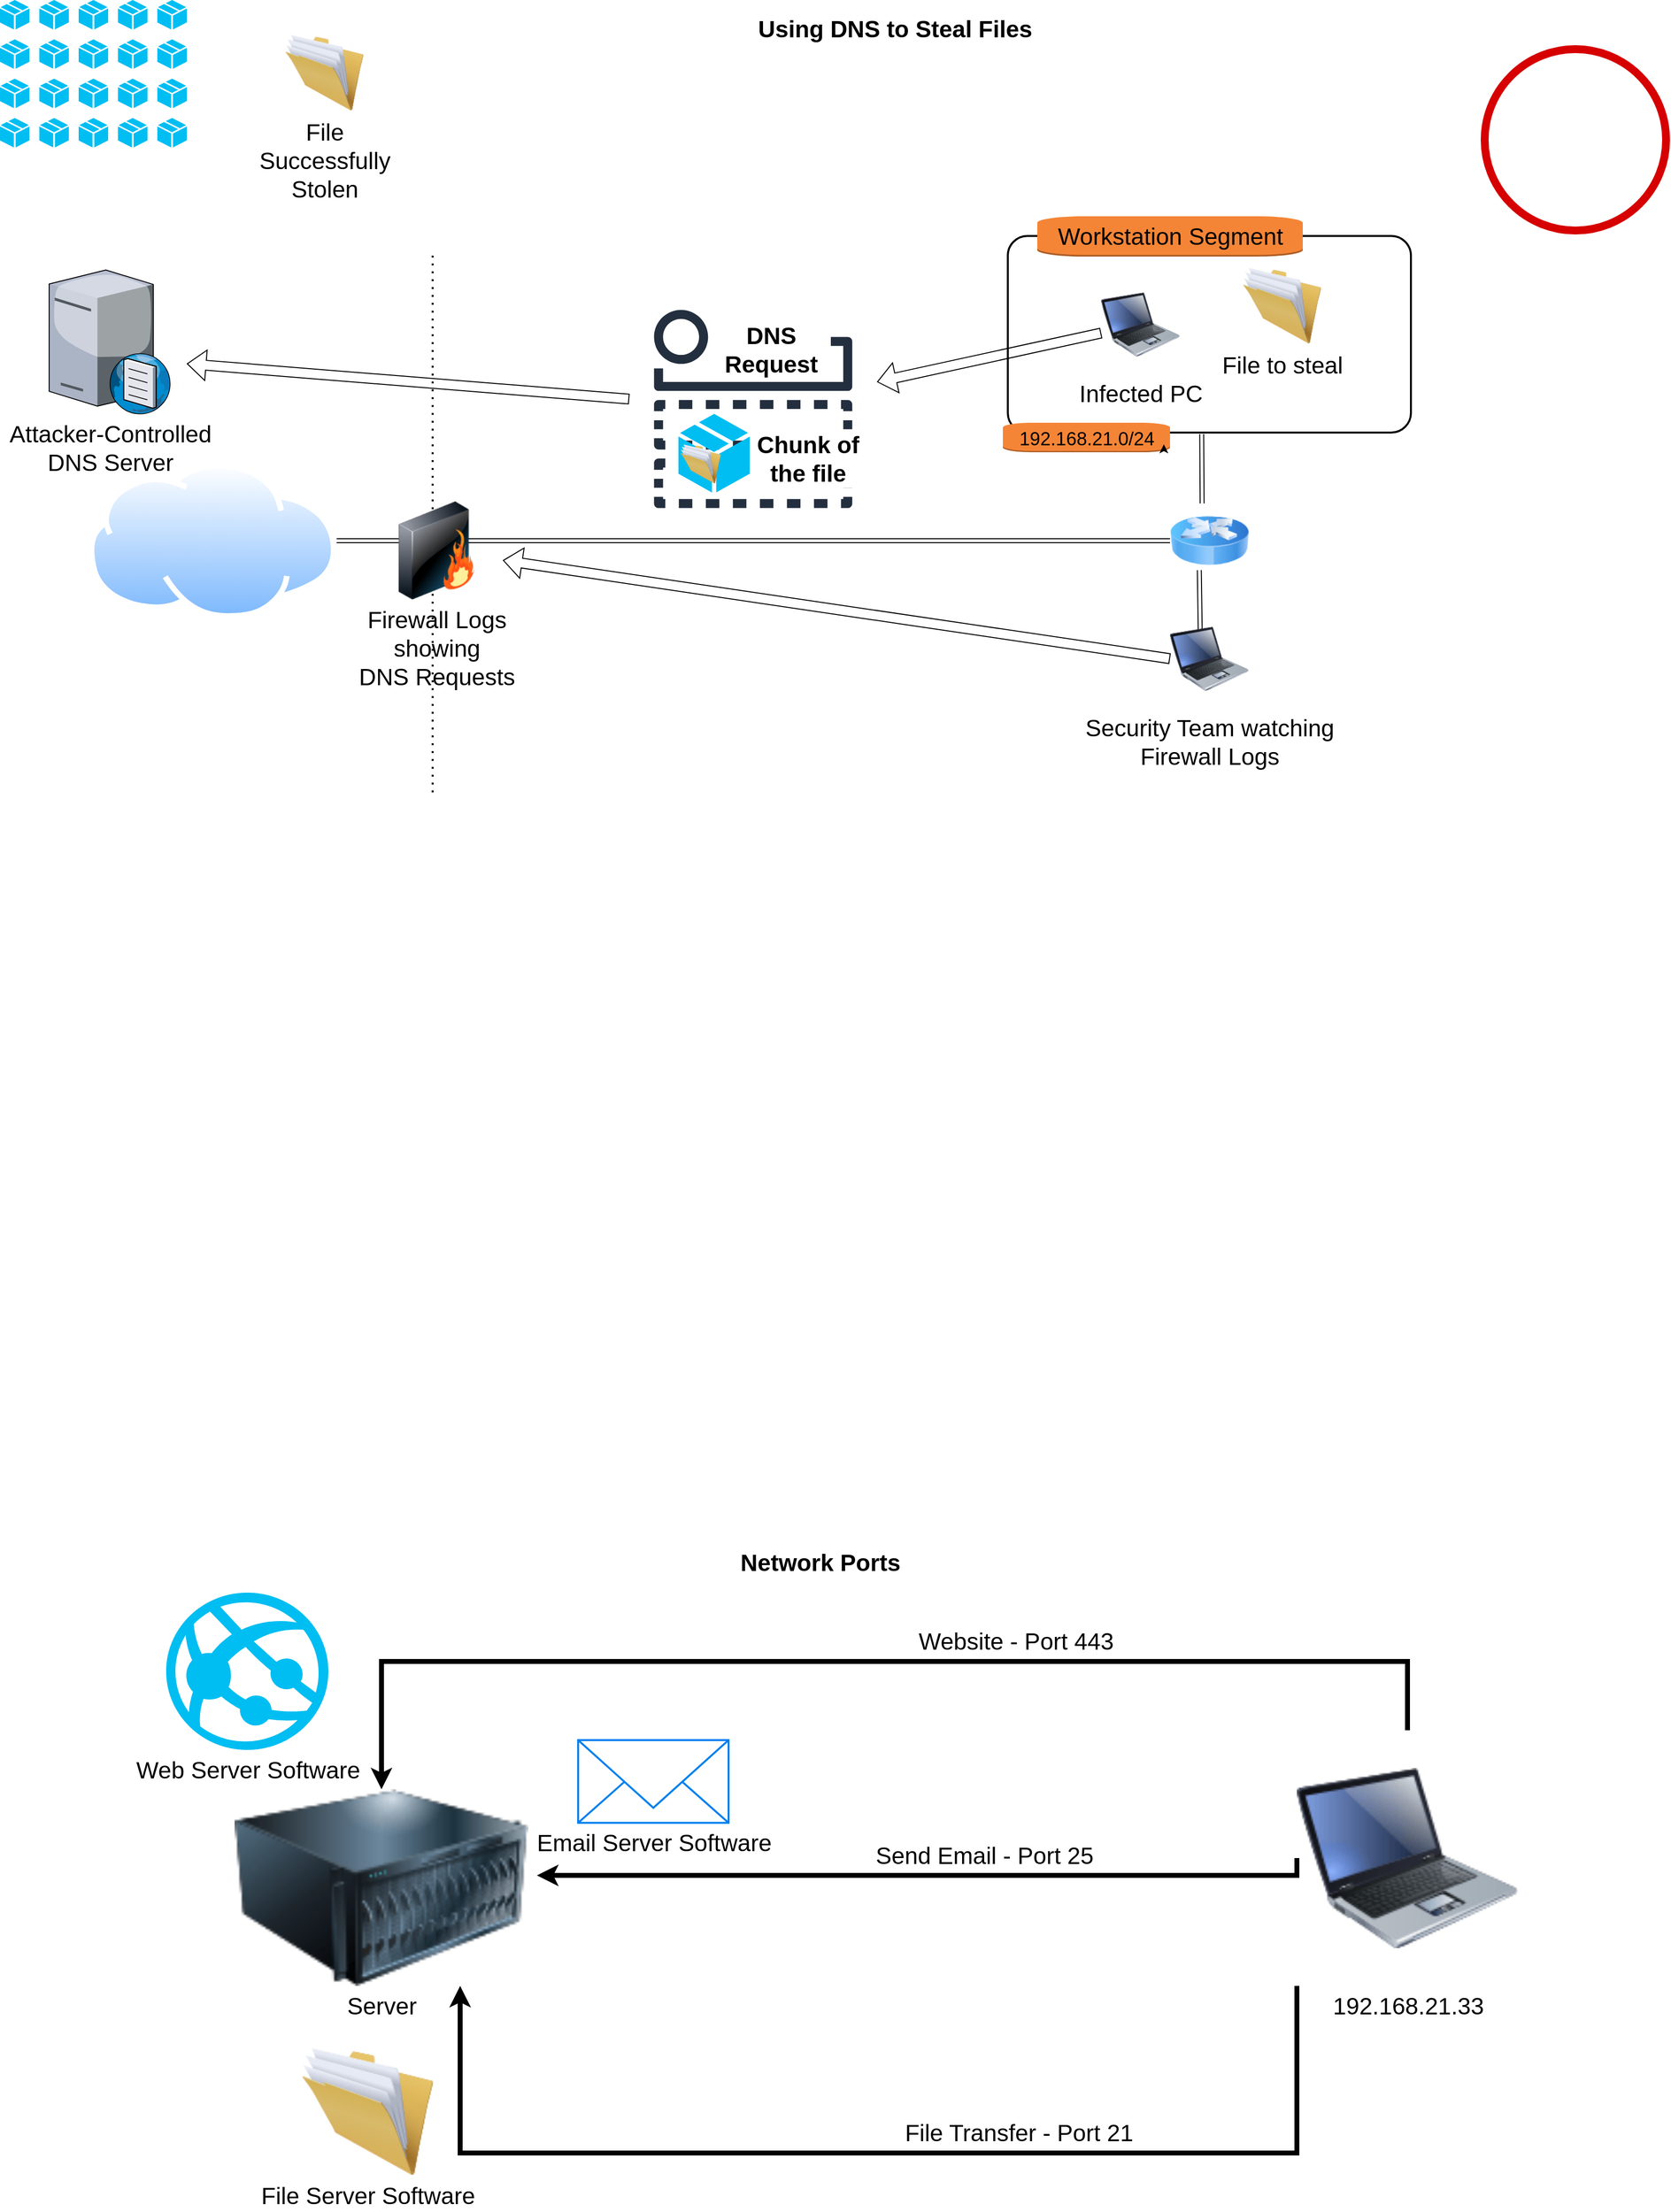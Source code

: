 <mxfile version="21.5.0" type="github">
  <diagram name="Page-1" id="Bt2hc6HdbGCJH089RcKH">
    <mxGraphModel dx="1791" dy="1006" grid="1" gridSize="10" guides="1" tooltips="1" connect="1" arrows="1" fold="1" page="1" pageScale="1" pageWidth="850" pageHeight="1100" math="0" shadow="0">
      <root>
        <mxCell id="0" />
        <mxCell id="1" parent="0" />
        <mxCell id="Bl6N6wYxr86cR-2-UCs6-45" value="" style="shape=image;html=1;verticalAlign=top;verticalLabelPosition=bottom;labelBackgroundColor=#ffffff;imageAspect=0;aspect=fixed;image=https://cdn0.iconfinder.com/data/icons/kameleon-free-pack-rounded/110/Hacker-128.png" parent="1" vertex="1">
          <mxGeometry x="1180" y="281" width="89" height="89" as="geometry" />
        </mxCell>
        <mxCell id="Bl6N6wYxr86cR-2-UCs6-1" value="" style="shape=link;html=1;rounded=0;fontSize=24;exitX=0.481;exitY=1.008;exitDx=0;exitDy=0;exitPerimeter=0;labelBackgroundColor=none;entryX=0.408;entryY=0.026;entryDx=0;entryDy=0;entryPerimeter=0;" parent="1" source="Bl6N6wYxr86cR-2-UCs6-2" target="Bl6N6wYxr86cR-2-UCs6-26" edge="1">
          <mxGeometry width="100" relative="1" as="geometry">
            <mxPoint x="1245" y="470" as="sourcePoint" />
            <mxPoint x="1243.6" y="658" as="targetPoint" />
          </mxGeometry>
        </mxCell>
        <mxCell id="Bl6N6wYxr86cR-2-UCs6-2" value="" style="rounded=1;arcSize=10;dashed=0;fillColor=none;gradientColor=none;strokeWidth=2;fontSize=24;labelBackgroundColor=none;" parent="1" vertex="1">
          <mxGeometry x="1045" y="260" width="410" height="200" as="geometry" />
        </mxCell>
        <mxCell id="Bl6N6wYxr86cR-2-UCs6-3" value="Workstation Segment" style="dashed=0;html=1;shape=mxgraph.aws3.instance;fillColor=#F58536;gradientColor=none;dashed=0;fontSize=24;labelBackgroundColor=none;" parent="1" vertex="1">
          <mxGeometry x="1075" y="240" width="270" height="41" as="geometry" />
        </mxCell>
        <mxCell id="Bl6N6wYxr86cR-2-UCs6-8" value="" style="shape=link;html=1;rounded=0;exitX=1;exitY=0.5;exitDx=0;exitDy=0;entryX=0;entryY=0.5;entryDx=0;entryDy=0;fontSize=24;labelBackgroundColor=none;" parent="1" source="Bl6N6wYxr86cR-2-UCs6-10" target="Bl6N6wYxr86cR-2-UCs6-26" edge="1">
          <mxGeometry width="100" relative="1" as="geometry">
            <mxPoint x="900" y="650" as="sourcePoint" />
            <mxPoint x="1000" y="650" as="targetPoint" />
          </mxGeometry>
        </mxCell>
        <mxCell id="Bl6N6wYxr86cR-2-UCs6-9" value="Using DNS to Steal Files" style="text;strokeColor=none;fillColor=none;html=1;fontSize=24;fontStyle=1;verticalAlign=middle;align=center;fontColor=default;labelBackgroundColor=none;" parent="1" vertex="1">
          <mxGeometry x="499" y="30" width="861" height="40" as="geometry" />
        </mxCell>
        <mxCell id="Bl6N6wYxr86cR-2-UCs6-10" value="" style="image;aspect=fixed;perimeter=ellipsePerimeter;html=1;align=center;shadow=0;dashed=0;spacingTop=3;image=img/lib/active_directory/internet_cloud.svg;fontSize=24;fontColor=default;labelBackgroundColor=none;" parent="1" vertex="1">
          <mxGeometry x="110" y="490.5" width="252.38" height="159" as="geometry" />
        </mxCell>
        <mxCell id="Bl6N6wYxr86cR-2-UCs6-11" value="" style="endArrow=none;dashed=1;html=1;dashPattern=1 3;strokeWidth=2;rounded=0;fontSize=24;fontColor=default;labelBackgroundColor=none;" parent="1" edge="1">
          <mxGeometry width="50" height="50" relative="1" as="geometry">
            <mxPoint x="460" y="280" as="sourcePoint" />
            <mxPoint x="460" y="830" as="targetPoint" />
          </mxGeometry>
        </mxCell>
        <mxCell id="Bl6N6wYxr86cR-2-UCs6-12" value="Firewall Logs&lt;br&gt;showing &lt;br&gt;DNS Requests" style="image;html=1;image=img/lib/clip_art/networking/Firewall_128x128.png;fontSize=24;fontColor=default;labelBackgroundColor=none;" parent="1" vertex="1">
          <mxGeometry x="396.5" y="530" width="135" height="100" as="geometry" />
        </mxCell>
        <mxCell id="Bl6N6wYxr86cR-2-UCs6-25" value="Infected PC" style="image;html=1;image=img/lib/clip_art/computers/Laptop_128x128.png;fontSize=24;labelBackgroundColor=none;" parent="1" vertex="1">
          <mxGeometry x="1140" y="300" width="80" height="100" as="geometry" />
        </mxCell>
        <mxCell id="Bl6N6wYxr86cR-2-UCs6-26" value="" style="image;html=1;image=img/lib/clip_art/networking/Router_Icon_128x128.png;fontSize=24;labelBackgroundColor=none;" parent="1" vertex="1">
          <mxGeometry x="1210" y="530" width="80" height="80" as="geometry" />
        </mxCell>
        <mxCell id="Bl6N6wYxr86cR-2-UCs6-28" value="&lt;font style=&quot;font-size: 19px;&quot;&gt;192.168.21.0/24&lt;/font&gt;" style="dashed=0;html=1;shape=mxgraph.aws3.instance;fillColor=#F58536;gradientColor=none;dashed=0;fontSize=24;labelBackgroundColor=none;" parent="1" vertex="1">
          <mxGeometry x="1040" y="450" width="170" height="30" as="geometry" />
        </mxCell>
        <mxCell id="Bl6N6wYxr86cR-2-UCs6-29" style="edgeStyle=orthogonalEdgeStyle;rounded=0;orthogonalLoop=1;jettySize=auto;html=1;exitX=0.95;exitY=0.95;exitDx=0;exitDy=0;exitPerimeter=0;entryX=0.963;entryY=0.732;entryDx=0;entryDy=0;entryPerimeter=0;labelBackgroundColor=none;" parent="1" source="Bl6N6wYxr86cR-2-UCs6-28" target="Bl6N6wYxr86cR-2-UCs6-28" edge="1">
          <mxGeometry relative="1" as="geometry" />
        </mxCell>
        <mxCell id="Bl6N6wYxr86cR-2-UCs6-30" value="192.168.21.33" style="image;html=1;image=img/lib/clip_art/computers/Laptop_128x128.png;fontSize=24;labelBackgroundColor=none;" parent="1" vertex="1">
          <mxGeometry x="1339" y="1780" width="225" height="260" as="geometry" />
        </mxCell>
        <mxCell id="Bl6N6wYxr86cR-2-UCs6-31" style="edgeStyle=orthogonalEdgeStyle;rounded=0;orthogonalLoop=1;jettySize=auto;html=1;entryX=0.5;entryY=0;entryDx=0;entryDy=0;fontSize=24;endArrow=none;endFill=0;startArrow=classic;startFill=1;strokeWidth=5;" parent="1" source="Bl6N6wYxr86cR-2-UCs6-33" target="Bl6N6wYxr86cR-2-UCs6-30" edge="1">
          <mxGeometry relative="1" as="geometry">
            <Array as="points">
              <mxPoint x="408" y="1710" />
              <mxPoint x="1452" y="1710" />
            </Array>
          </mxGeometry>
        </mxCell>
        <mxCell id="Bl6N6wYxr86cR-2-UCs6-32" value="Website - Port 443" style="edgeLabel;html=1;align=center;verticalAlign=middle;resizable=0;points=[];fontSize=24;" parent="Bl6N6wYxr86cR-2-UCs6-31" vertex="1" connectable="0">
          <mxGeometry x="0.414" y="1" relative="1" as="geometry">
            <mxPoint x="-104" y="-19" as="offset" />
          </mxGeometry>
        </mxCell>
        <mxCell id="Bl6N6wYxr86cR-2-UCs6-33" value="Server" style="image;html=1;image=img/lib/clip_art/computers/Server_128x128.png;fontSize=24;" parent="1" vertex="1">
          <mxGeometry x="248" y="1840" width="320" height="200" as="geometry" />
        </mxCell>
        <mxCell id="Bl6N6wYxr86cR-2-UCs6-34" value="Web Server Software" style="verticalLabelPosition=bottom;html=1;verticalAlign=top;align=center;strokeColor=none;fillColor=#00BEF2;shape=mxgraph.azure.azure_website;pointerEvents=1;fontSize=24;" parent="1" vertex="1">
          <mxGeometry x="189" y="1640" width="165" height="160" as="geometry" />
        </mxCell>
        <mxCell id="Bl6N6wYxr86cR-2-UCs6-35" value="Email Server Software" style="html=1;verticalLabelPosition=bottom;align=center;labelBackgroundColor=#ffffff;verticalAlign=top;strokeWidth=2;strokeColor=#0080F0;shadow=0;dashed=0;shape=mxgraph.ios7.icons.mail;aspect=fixed;fontSize=24;" parent="1" vertex="1">
          <mxGeometry x="608" y="1790" width="153" height="84.15" as="geometry" />
        </mxCell>
        <mxCell id="Bl6N6wYxr86cR-2-UCs6-36" style="edgeStyle=orthogonalEdgeStyle;rounded=0;orthogonalLoop=1;jettySize=auto;html=1;entryX=0;entryY=0.5;entryDx=0;entryDy=0;fontSize=24;exitX=0.994;exitY=0.438;exitDx=0;exitDy=0;exitPerimeter=0;endArrow=none;endFill=0;startArrow=classic;startFill=1;strokeWidth=5;" parent="1" source="Bl6N6wYxr86cR-2-UCs6-33" target="Bl6N6wYxr86cR-2-UCs6-30" edge="1">
          <mxGeometry relative="1" as="geometry">
            <mxPoint x="429" y="2280" as="sourcePoint" />
            <mxPoint x="1473" y="2220" as="targetPoint" />
            <Array as="points">
              <mxPoint x="1339" y="1928" />
            </Array>
          </mxGeometry>
        </mxCell>
        <mxCell id="Bl6N6wYxr86cR-2-UCs6-37" value="Send Email - Port 25" style="edgeLabel;html=1;align=center;verticalAlign=middle;resizable=0;points=[];fontSize=24;" parent="Bl6N6wYxr86cR-2-UCs6-36" vertex="1" connectable="0">
          <mxGeometry x="0.414" y="1" relative="1" as="geometry">
            <mxPoint x="-104" y="-19" as="offset" />
          </mxGeometry>
        </mxCell>
        <mxCell id="Bl6N6wYxr86cR-2-UCs6-38" style="edgeStyle=orthogonalEdgeStyle;rounded=0;orthogonalLoop=1;jettySize=auto;html=1;entryX=0;entryY=1;entryDx=0;entryDy=0;fontSize=24;exitX=0.75;exitY=1;exitDx=0;exitDy=0;endArrow=none;endFill=0;startArrow=classic;startFill=1;strokeWidth=5;" parent="1" source="Bl6N6wYxr86cR-2-UCs6-33" target="Bl6N6wYxr86cR-2-UCs6-30" edge="1">
          <mxGeometry relative="1" as="geometry">
            <mxPoint x="558.92" y="2138" as="sourcePoint" />
            <mxPoint x="1331.92" y="2120" as="targetPoint" />
            <Array as="points">
              <mxPoint x="488" y="2210" />
              <mxPoint x="1339" y="2210" />
            </Array>
          </mxGeometry>
        </mxCell>
        <mxCell id="Bl6N6wYxr86cR-2-UCs6-39" value="File Transfer - Port 21" style="edgeLabel;html=1;align=center;verticalAlign=middle;resizable=0;points=[];fontSize=24;" parent="Bl6N6wYxr86cR-2-UCs6-38" vertex="1" connectable="0">
          <mxGeometry x="0.414" y="1" relative="1" as="geometry">
            <mxPoint x="-104" y="-19" as="offset" />
          </mxGeometry>
        </mxCell>
        <mxCell id="Bl6N6wYxr86cR-2-UCs6-40" value="File Server Software" style="image;html=1;image=img/lib/clip_art/general/Full_Folder_128x128.png;fontSize=24;" parent="1" vertex="1">
          <mxGeometry x="319" y="2103" width="150" height="130" as="geometry" />
        </mxCell>
        <mxCell id="Bl6N6wYxr86cR-2-UCs6-41" value="Network Ports" style="text;strokeColor=none;fillColor=none;html=1;fontSize=24;fontStyle=1;verticalAlign=middle;align=center;fontColor=default;labelBackgroundColor=none;" parent="1" vertex="1">
          <mxGeometry x="423" y="1590" width="861" height="40" as="geometry" />
        </mxCell>
        <mxCell id="Bl6N6wYxr86cR-2-UCs6-42" value="" style="shape=image;html=1;verticalAlign=top;verticalLabelPosition=bottom;labelBackgroundColor=#ffffff;imageAspect=0;aspect=fixed;image=https://cdn0.iconfinder.com/data/icons/kameleon-free-pack-rounded/110/Hacker-128.png" parent="1" vertex="1">
          <mxGeometry x="102.19" y="210" width="128" height="128" as="geometry" />
        </mxCell>
        <mxCell id="Bl6N6wYxr86cR-2-UCs6-44" value="Attacker-Controlled &lt;br&gt;DNS Server" style="verticalLabelPosition=bottom;sketch=0;aspect=fixed;html=1;verticalAlign=top;strokeColor=none;align=center;outlineConnect=0;shape=mxgraph.citrix.dns_server;fontSize=24;" parent="1" vertex="1">
          <mxGeometry x="70" y="291" width="124.05" height="150" as="geometry" />
        </mxCell>
        <mxCell id="Bl6N6wYxr86cR-2-UCs6-46" value="File to steal" style="image;html=1;image=img/lib/clip_art/general/Full_Folder_128x128.png;fontSize=24;" parent="1" vertex="1">
          <mxGeometry x="1284" y="291" width="80" height="80" as="geometry" />
        </mxCell>
        <mxCell id="Bl6N6wYxr86cR-2-UCs6-48" value="" style="sketch=0;outlineConnect=0;fontColor=#232F3E;gradientColor=none;strokeColor=#232F3E;fillColor=#ffffff;dashed=0;verticalLabelPosition=bottom;verticalAlign=top;align=center;html=1;fontSize=12;fontStyle=0;aspect=fixed;shape=mxgraph.aws4.resourceIcon;resIcon=mxgraph.aws4.email_notification;" parent="1" vertex="1">
          <mxGeometry x="660" y="310" width="252" height="252" as="geometry" />
        </mxCell>
        <mxCell id="Bl6N6wYxr86cR-2-UCs6-49" value="&lt;font style=&quot;font-size: 24px;&quot;&gt;&lt;b&gt;DNS Request&lt;/b&gt;&lt;/font&gt;" style="text;html=1;strokeColor=none;fillColor=none;align=center;verticalAlign=middle;whiteSpace=wrap;rounded=0;labelBackgroundColor=default;" parent="1" vertex="1">
          <mxGeometry x="743.13" y="361" width="122.75" height="30" as="geometry" />
        </mxCell>
        <mxCell id="Bl6N6wYxr86cR-2-UCs6-47" value="" style="verticalLabelPosition=bottom;html=1;verticalAlign=top;align=center;strokeColor=none;fillColor=#00BEF2;shape=mxgraph.azure.cloud_service_package_file;labelBackgroundColor=default;" parent="1" vertex="1">
          <mxGeometry x="710" y="441" width="72.5" height="80" as="geometry" />
        </mxCell>
        <mxCell id="Bl6N6wYxr86cR-2-UCs6-50" value="&lt;font style=&quot;font-size: 24px;&quot;&gt;&lt;b&gt;Chunk of &lt;br&gt;the file&lt;/b&gt;&lt;/font&gt;" style="text;html=1;strokeColor=none;fillColor=none;align=center;verticalAlign=middle;whiteSpace=wrap;rounded=0;labelBackgroundColor=default;" parent="1" vertex="1">
          <mxGeometry x="782.5" y="472" width="117.5" height="30" as="geometry" />
        </mxCell>
        <mxCell id="Bl6N6wYxr86cR-2-UCs6-52" value="" style="image;html=1;image=img/lib/clip_art/general/Full_Folder_128x128.png;fontSize=24;" parent="1" vertex="1">
          <mxGeometry x="710" y="472" width="45.5" height="40" as="geometry" />
        </mxCell>
        <mxCell id="Bl6N6wYxr86cR-2-UCs6-53" value="" style="shape=flexArrow;endArrow=classic;html=1;rounded=0;" parent="1" source="Bl6N6wYxr86cR-2-UCs6-48" edge="1">
          <mxGeometry width="50" height="50" relative="1" as="geometry">
            <mxPoint x="610" y="441" as="sourcePoint" />
            <mxPoint x="210" y="390" as="targetPoint" />
          </mxGeometry>
        </mxCell>
        <mxCell id="Bl6N6wYxr86cR-2-UCs6-54" value="" style="shape=flexArrow;endArrow=classic;html=1;rounded=0;" parent="1" source="Bl6N6wYxr86cR-2-UCs6-25" target="Bl6N6wYxr86cR-2-UCs6-48" edge="1">
          <mxGeometry width="50" height="50" relative="1" as="geometry">
            <mxPoint x="1205.5" y="427" as="sourcePoint" />
            <mxPoint x="755.5" y="391" as="targetPoint" />
          </mxGeometry>
        </mxCell>
        <mxCell id="Bl6N6wYxr86cR-2-UCs6-55" value="File &lt;br&gt;Successfully &lt;br&gt;Stolen" style="image;html=1;image=img/lib/clip_art/general/Full_Folder_128x128.png;fontSize=24;" parent="1" vertex="1">
          <mxGeometry x="310" y="54" width="80" height="80" as="geometry" />
        </mxCell>
        <mxCell id="Bl6N6wYxr86cR-2-UCs6-56" value="" style="verticalLabelPosition=bottom;html=1;verticalAlign=top;align=center;strokeColor=none;fillColor=#00BEF2;shape=mxgraph.azure.cloud_service_package_file;labelBackgroundColor=default;" parent="1" vertex="1">
          <mxGeometry x="20" y="20" width="30" height="30" as="geometry" />
        </mxCell>
        <mxCell id="Bl6N6wYxr86cR-2-UCs6-57" value="" style="verticalLabelPosition=bottom;html=1;verticalAlign=top;align=center;strokeColor=none;fillColor=#00BEF2;shape=mxgraph.azure.cloud_service_package_file;labelBackgroundColor=default;" parent="1" vertex="1">
          <mxGeometry x="60" y="20" width="30" height="30" as="geometry" />
        </mxCell>
        <mxCell id="Bl6N6wYxr86cR-2-UCs6-58" value="" style="verticalLabelPosition=bottom;html=1;verticalAlign=top;align=center;strokeColor=none;fillColor=#00BEF2;shape=mxgraph.azure.cloud_service_package_file;labelBackgroundColor=default;" parent="1" vertex="1">
          <mxGeometry x="100" y="20" width="30" height="30" as="geometry" />
        </mxCell>
        <mxCell id="Bl6N6wYxr86cR-2-UCs6-59" value="" style="verticalLabelPosition=bottom;html=1;verticalAlign=top;align=center;strokeColor=none;fillColor=#00BEF2;shape=mxgraph.azure.cloud_service_package_file;labelBackgroundColor=default;" parent="1" vertex="1">
          <mxGeometry x="140" y="20" width="30" height="30" as="geometry" />
        </mxCell>
        <mxCell id="Bl6N6wYxr86cR-2-UCs6-60" value="" style="verticalLabelPosition=bottom;html=1;verticalAlign=top;align=center;strokeColor=none;fillColor=#00BEF2;shape=mxgraph.azure.cloud_service_package_file;labelBackgroundColor=default;" parent="1" vertex="1">
          <mxGeometry x="180" y="20" width="30" height="30" as="geometry" />
        </mxCell>
        <mxCell id="Bl6N6wYxr86cR-2-UCs6-61" value="" style="verticalLabelPosition=bottom;html=1;verticalAlign=top;align=center;strokeColor=none;fillColor=#00BEF2;shape=mxgraph.azure.cloud_service_package_file;labelBackgroundColor=default;" parent="1" vertex="1">
          <mxGeometry x="20" y="60" width="30" height="30" as="geometry" />
        </mxCell>
        <mxCell id="Bl6N6wYxr86cR-2-UCs6-62" value="" style="verticalLabelPosition=bottom;html=1;verticalAlign=top;align=center;strokeColor=none;fillColor=#00BEF2;shape=mxgraph.azure.cloud_service_package_file;labelBackgroundColor=default;" parent="1" vertex="1">
          <mxGeometry x="60" y="60" width="30" height="30" as="geometry" />
        </mxCell>
        <mxCell id="Bl6N6wYxr86cR-2-UCs6-63" value="" style="verticalLabelPosition=bottom;html=1;verticalAlign=top;align=center;strokeColor=none;fillColor=#00BEF2;shape=mxgraph.azure.cloud_service_package_file;labelBackgroundColor=default;" parent="1" vertex="1">
          <mxGeometry x="100" y="60" width="30" height="30" as="geometry" />
        </mxCell>
        <mxCell id="Bl6N6wYxr86cR-2-UCs6-64" value="" style="verticalLabelPosition=bottom;html=1;verticalAlign=top;align=center;strokeColor=none;fillColor=#00BEF2;shape=mxgraph.azure.cloud_service_package_file;labelBackgroundColor=default;" parent="1" vertex="1">
          <mxGeometry x="140" y="60" width="30" height="30" as="geometry" />
        </mxCell>
        <mxCell id="Bl6N6wYxr86cR-2-UCs6-65" value="" style="verticalLabelPosition=bottom;html=1;verticalAlign=top;align=center;strokeColor=none;fillColor=#00BEF2;shape=mxgraph.azure.cloud_service_package_file;labelBackgroundColor=default;" parent="1" vertex="1">
          <mxGeometry x="180" y="60" width="30" height="30" as="geometry" />
        </mxCell>
        <mxCell id="Bl6N6wYxr86cR-2-UCs6-66" value="" style="verticalLabelPosition=bottom;html=1;verticalAlign=top;align=center;strokeColor=none;fillColor=#00BEF2;shape=mxgraph.azure.cloud_service_package_file;labelBackgroundColor=default;" parent="1" vertex="1">
          <mxGeometry x="20" y="100" width="30" height="30" as="geometry" />
        </mxCell>
        <mxCell id="Bl6N6wYxr86cR-2-UCs6-67" value="" style="verticalLabelPosition=bottom;html=1;verticalAlign=top;align=center;strokeColor=none;fillColor=#00BEF2;shape=mxgraph.azure.cloud_service_package_file;labelBackgroundColor=default;" parent="1" vertex="1">
          <mxGeometry x="60" y="100" width="30" height="30" as="geometry" />
        </mxCell>
        <mxCell id="Bl6N6wYxr86cR-2-UCs6-68" value="" style="verticalLabelPosition=bottom;html=1;verticalAlign=top;align=center;strokeColor=none;fillColor=#00BEF2;shape=mxgraph.azure.cloud_service_package_file;labelBackgroundColor=default;" parent="1" vertex="1">
          <mxGeometry x="100" y="100" width="30" height="30" as="geometry" />
        </mxCell>
        <mxCell id="Bl6N6wYxr86cR-2-UCs6-69" value="" style="verticalLabelPosition=bottom;html=1;verticalAlign=top;align=center;strokeColor=none;fillColor=#00BEF2;shape=mxgraph.azure.cloud_service_package_file;labelBackgroundColor=default;" parent="1" vertex="1">
          <mxGeometry x="140" y="100" width="30" height="30" as="geometry" />
        </mxCell>
        <mxCell id="Bl6N6wYxr86cR-2-UCs6-70" value="" style="verticalLabelPosition=bottom;html=1;verticalAlign=top;align=center;strokeColor=none;fillColor=#00BEF2;shape=mxgraph.azure.cloud_service_package_file;labelBackgroundColor=default;" parent="1" vertex="1">
          <mxGeometry x="180" y="100" width="30" height="30" as="geometry" />
        </mxCell>
        <mxCell id="Bl6N6wYxr86cR-2-UCs6-71" value="" style="verticalLabelPosition=bottom;html=1;verticalAlign=top;align=center;strokeColor=none;fillColor=#00BEF2;shape=mxgraph.azure.cloud_service_package_file;labelBackgroundColor=default;" parent="1" vertex="1">
          <mxGeometry x="20" y="140" width="30" height="30" as="geometry" />
        </mxCell>
        <mxCell id="Bl6N6wYxr86cR-2-UCs6-72" value="" style="verticalLabelPosition=bottom;html=1;verticalAlign=top;align=center;strokeColor=none;fillColor=#00BEF2;shape=mxgraph.azure.cloud_service_package_file;labelBackgroundColor=default;" parent="1" vertex="1">
          <mxGeometry x="60" y="140" width="30" height="30" as="geometry" />
        </mxCell>
        <mxCell id="Bl6N6wYxr86cR-2-UCs6-73" value="" style="verticalLabelPosition=bottom;html=1;verticalAlign=top;align=center;strokeColor=none;fillColor=#00BEF2;shape=mxgraph.azure.cloud_service_package_file;labelBackgroundColor=default;" parent="1" vertex="1">
          <mxGeometry x="100" y="140" width="30" height="30" as="geometry" />
        </mxCell>
        <mxCell id="Bl6N6wYxr86cR-2-UCs6-74" value="" style="verticalLabelPosition=bottom;html=1;verticalAlign=top;align=center;strokeColor=none;fillColor=#00BEF2;shape=mxgraph.azure.cloud_service_package_file;labelBackgroundColor=default;" parent="1" vertex="1">
          <mxGeometry x="140" y="140" width="30" height="30" as="geometry" />
        </mxCell>
        <mxCell id="Bl6N6wYxr86cR-2-UCs6-75" value="" style="verticalLabelPosition=bottom;html=1;verticalAlign=top;align=center;strokeColor=none;fillColor=#00BEF2;shape=mxgraph.azure.cloud_service_package_file;labelBackgroundColor=default;" parent="1" vertex="1">
          <mxGeometry x="180" y="140" width="30" height="30" as="geometry" />
        </mxCell>
        <mxCell id="Bl6N6wYxr86cR-2-UCs6-76" value="" style="shape=image;html=1;verticalAlign=top;verticalLabelPosition=bottom;labelBackgroundColor=#ffffff;imageAspect=0;aspect=fixed;image=https://cdn2.iconfinder.com/data/icons/css-vol-2/24/math-equal-128.png" parent="1" vertex="1">
          <mxGeometry x="194.05" y="30" width="128" height="128" as="geometry" />
        </mxCell>
        <mxCell id="-ZpnABaQW_X1ukxt01rs-2" value="" style="shape=link;html=1;rounded=0;fontSize=24;exitX=0.481;exitY=1.008;exitDx=0;exitDy=0;exitPerimeter=0;labelBackgroundColor=none;entryX=0.408;entryY=0.026;entryDx=0;entryDy=0;entryPerimeter=0;" parent="1" edge="1">
          <mxGeometry width="100" relative="1" as="geometry">
            <mxPoint x="1239.79" y="599.92" as="sourcePoint" />
            <mxPoint x="1240.79" y="669.92" as="targetPoint" />
          </mxGeometry>
        </mxCell>
        <mxCell id="-ZpnABaQW_X1ukxt01rs-1" value="Security Team watching &lt;br&gt;Firewall Logs" style="image;html=1;image=img/lib/clip_art/computers/Laptop_128x128.png;fontSize=24;labelBackgroundColor=none;" parent="1" vertex="1">
          <mxGeometry x="1210" y="640" width="80" height="100" as="geometry" />
        </mxCell>
        <mxCell id="-ZpnABaQW_X1ukxt01rs-3" value="" style="shape=flexArrow;endArrow=classic;html=1;rounded=0;exitX=0;exitY=0.5;exitDx=0;exitDy=0;" parent="1" source="-ZpnABaQW_X1ukxt01rs-1" target="Bl6N6wYxr86cR-2-UCs6-12" edge="1">
          <mxGeometry width="50" height="50" relative="1" as="geometry">
            <mxPoint x="1120" y="696" as="sourcePoint" />
            <mxPoint x="670" y="660" as="targetPoint" />
          </mxGeometry>
        </mxCell>
        <mxCell id="jnLRbwkvK_OeXzF6DrZ0-4" value="" style="ellipse;whiteSpace=wrap;html=1;aspect=fixed;fillColor=none;strokeColor=#d60000;strokeWidth=8;" vertex="1" parent="1">
          <mxGeometry x="1530" y="70" width="184.5" height="184.5" as="geometry" />
        </mxCell>
      </root>
    </mxGraphModel>
  </diagram>
</mxfile>
